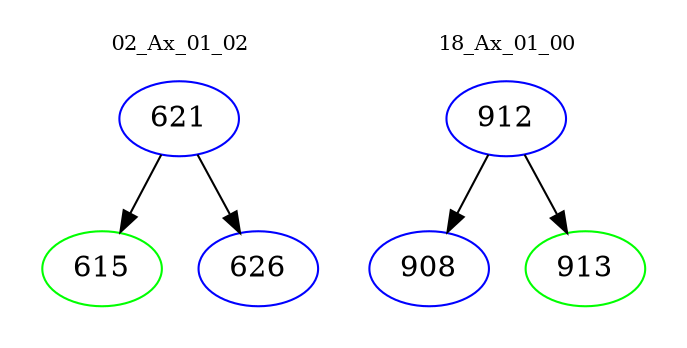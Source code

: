 digraph{
subgraph cluster_0 {
color = white
label = "02_Ax_01_02";
fontsize=10;
T0_621 [label="621", color="blue"]
T0_621 -> T0_615 [color="black"]
T0_615 [label="615", color="green"]
T0_621 -> T0_626 [color="black"]
T0_626 [label="626", color="blue"]
}
subgraph cluster_1 {
color = white
label = "18_Ax_01_00";
fontsize=10;
T1_912 [label="912", color="blue"]
T1_912 -> T1_908 [color="black"]
T1_908 [label="908", color="blue"]
T1_912 -> T1_913 [color="black"]
T1_913 [label="913", color="green"]
}
}
